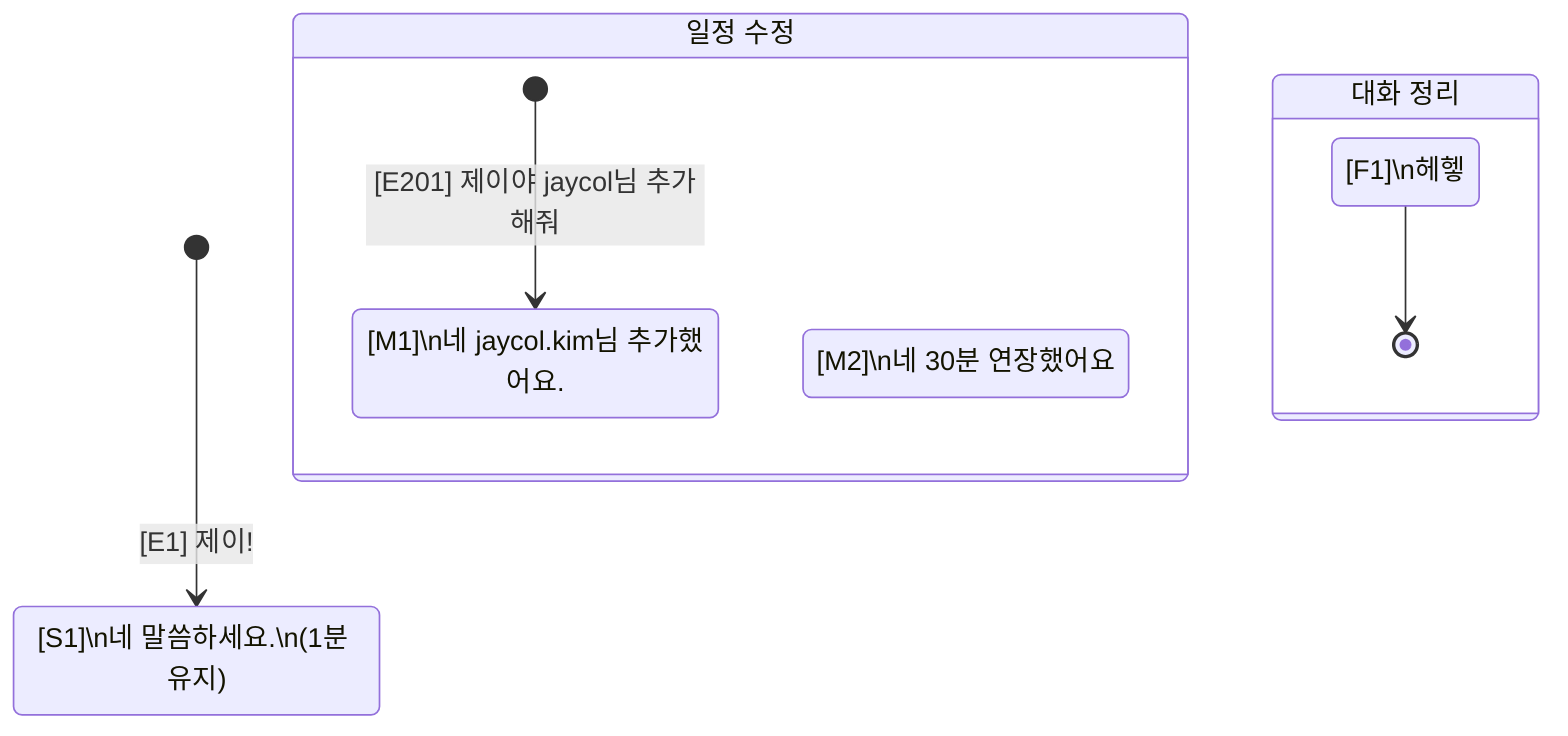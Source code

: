 stateDiagram-v2
  state "[S1]\n네 말씀하세요.\n(1분 유지)" as S1

  [*] --> S1: [E1] 제이!

  state "일정 수정" as S200
  state "대화 정리" as S500

  state S200 {
    state "[M1]\n네 jaycol.kim님 추가했어요." as M1
    state "[M2]\n네 30분 연장했어요" as M2

    [*] --> M1: [E201] 제이야 jaycol님 추가해줘
  }

  state S500 {
    state "[F1]\n헤헿" as F1
    F1 --> [*]
  }